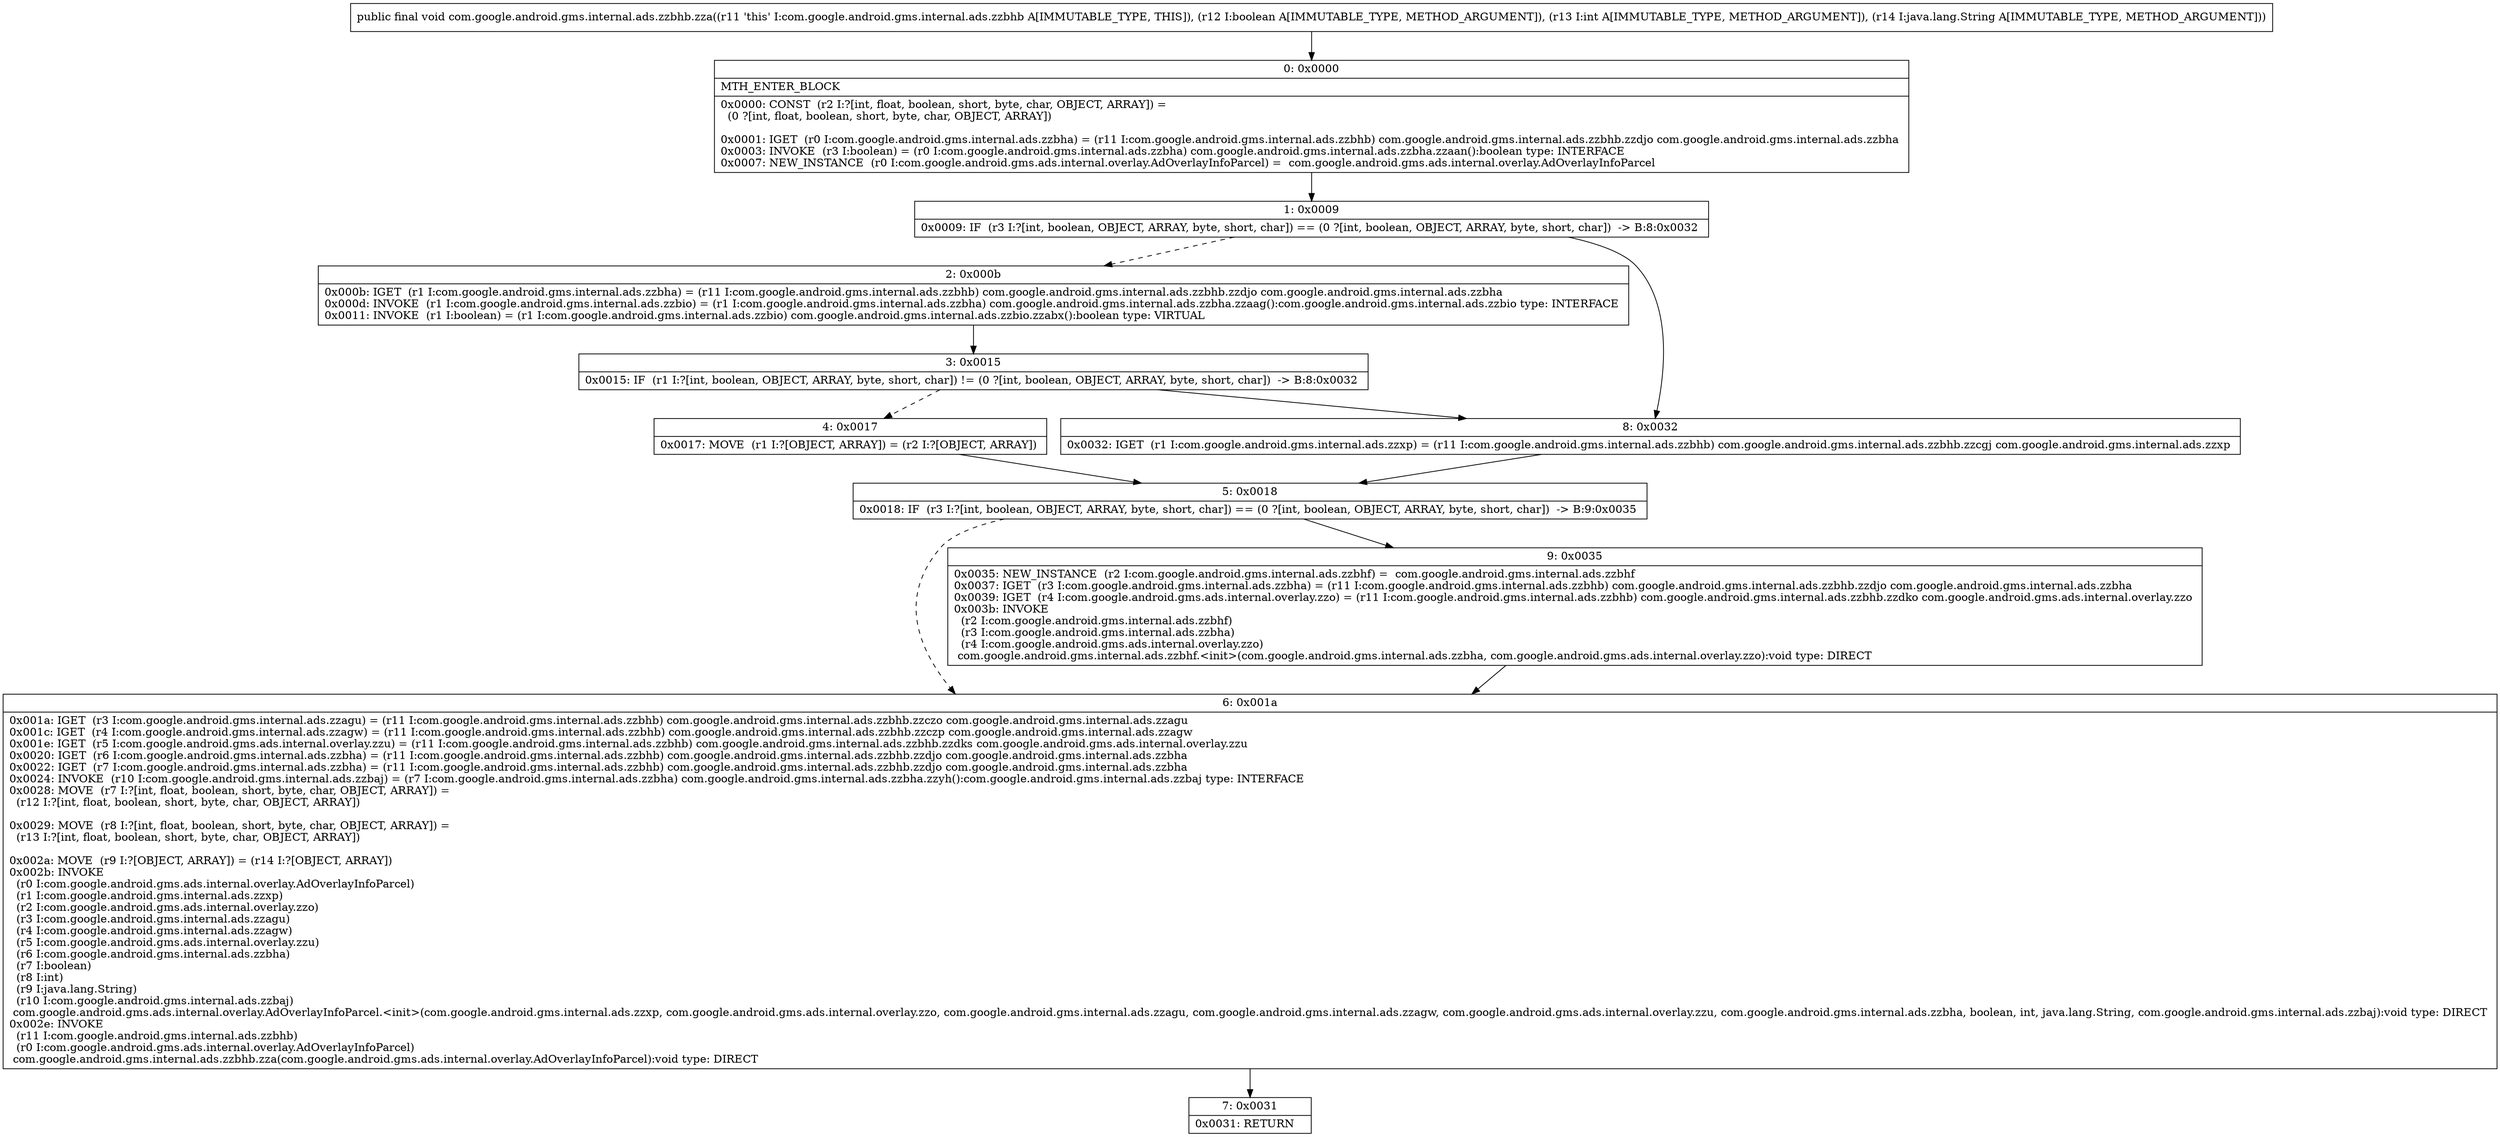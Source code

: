 digraph "CFG forcom.google.android.gms.internal.ads.zzbhb.zza(ZILjava\/lang\/String;)V" {
Node_0 [shape=record,label="{0\:\ 0x0000|MTH_ENTER_BLOCK\l|0x0000: CONST  (r2 I:?[int, float, boolean, short, byte, char, OBJECT, ARRAY]) = \l  (0 ?[int, float, boolean, short, byte, char, OBJECT, ARRAY])\l \l0x0001: IGET  (r0 I:com.google.android.gms.internal.ads.zzbha) = (r11 I:com.google.android.gms.internal.ads.zzbhb) com.google.android.gms.internal.ads.zzbhb.zzdjo com.google.android.gms.internal.ads.zzbha \l0x0003: INVOKE  (r3 I:boolean) = (r0 I:com.google.android.gms.internal.ads.zzbha) com.google.android.gms.internal.ads.zzbha.zzaan():boolean type: INTERFACE \l0x0007: NEW_INSTANCE  (r0 I:com.google.android.gms.ads.internal.overlay.AdOverlayInfoParcel) =  com.google.android.gms.ads.internal.overlay.AdOverlayInfoParcel \l}"];
Node_1 [shape=record,label="{1\:\ 0x0009|0x0009: IF  (r3 I:?[int, boolean, OBJECT, ARRAY, byte, short, char]) == (0 ?[int, boolean, OBJECT, ARRAY, byte, short, char])  \-\> B:8:0x0032 \l}"];
Node_2 [shape=record,label="{2\:\ 0x000b|0x000b: IGET  (r1 I:com.google.android.gms.internal.ads.zzbha) = (r11 I:com.google.android.gms.internal.ads.zzbhb) com.google.android.gms.internal.ads.zzbhb.zzdjo com.google.android.gms.internal.ads.zzbha \l0x000d: INVOKE  (r1 I:com.google.android.gms.internal.ads.zzbio) = (r1 I:com.google.android.gms.internal.ads.zzbha) com.google.android.gms.internal.ads.zzbha.zzaag():com.google.android.gms.internal.ads.zzbio type: INTERFACE \l0x0011: INVOKE  (r1 I:boolean) = (r1 I:com.google.android.gms.internal.ads.zzbio) com.google.android.gms.internal.ads.zzbio.zzabx():boolean type: VIRTUAL \l}"];
Node_3 [shape=record,label="{3\:\ 0x0015|0x0015: IF  (r1 I:?[int, boolean, OBJECT, ARRAY, byte, short, char]) != (0 ?[int, boolean, OBJECT, ARRAY, byte, short, char])  \-\> B:8:0x0032 \l}"];
Node_4 [shape=record,label="{4\:\ 0x0017|0x0017: MOVE  (r1 I:?[OBJECT, ARRAY]) = (r2 I:?[OBJECT, ARRAY]) \l}"];
Node_5 [shape=record,label="{5\:\ 0x0018|0x0018: IF  (r3 I:?[int, boolean, OBJECT, ARRAY, byte, short, char]) == (0 ?[int, boolean, OBJECT, ARRAY, byte, short, char])  \-\> B:9:0x0035 \l}"];
Node_6 [shape=record,label="{6\:\ 0x001a|0x001a: IGET  (r3 I:com.google.android.gms.internal.ads.zzagu) = (r11 I:com.google.android.gms.internal.ads.zzbhb) com.google.android.gms.internal.ads.zzbhb.zzczo com.google.android.gms.internal.ads.zzagu \l0x001c: IGET  (r4 I:com.google.android.gms.internal.ads.zzagw) = (r11 I:com.google.android.gms.internal.ads.zzbhb) com.google.android.gms.internal.ads.zzbhb.zzczp com.google.android.gms.internal.ads.zzagw \l0x001e: IGET  (r5 I:com.google.android.gms.ads.internal.overlay.zzu) = (r11 I:com.google.android.gms.internal.ads.zzbhb) com.google.android.gms.internal.ads.zzbhb.zzdks com.google.android.gms.ads.internal.overlay.zzu \l0x0020: IGET  (r6 I:com.google.android.gms.internal.ads.zzbha) = (r11 I:com.google.android.gms.internal.ads.zzbhb) com.google.android.gms.internal.ads.zzbhb.zzdjo com.google.android.gms.internal.ads.zzbha \l0x0022: IGET  (r7 I:com.google.android.gms.internal.ads.zzbha) = (r11 I:com.google.android.gms.internal.ads.zzbhb) com.google.android.gms.internal.ads.zzbhb.zzdjo com.google.android.gms.internal.ads.zzbha \l0x0024: INVOKE  (r10 I:com.google.android.gms.internal.ads.zzbaj) = (r7 I:com.google.android.gms.internal.ads.zzbha) com.google.android.gms.internal.ads.zzbha.zzyh():com.google.android.gms.internal.ads.zzbaj type: INTERFACE \l0x0028: MOVE  (r7 I:?[int, float, boolean, short, byte, char, OBJECT, ARRAY]) = \l  (r12 I:?[int, float, boolean, short, byte, char, OBJECT, ARRAY])\l \l0x0029: MOVE  (r8 I:?[int, float, boolean, short, byte, char, OBJECT, ARRAY]) = \l  (r13 I:?[int, float, boolean, short, byte, char, OBJECT, ARRAY])\l \l0x002a: MOVE  (r9 I:?[OBJECT, ARRAY]) = (r14 I:?[OBJECT, ARRAY]) \l0x002b: INVOKE  \l  (r0 I:com.google.android.gms.ads.internal.overlay.AdOverlayInfoParcel)\l  (r1 I:com.google.android.gms.internal.ads.zzxp)\l  (r2 I:com.google.android.gms.ads.internal.overlay.zzo)\l  (r3 I:com.google.android.gms.internal.ads.zzagu)\l  (r4 I:com.google.android.gms.internal.ads.zzagw)\l  (r5 I:com.google.android.gms.ads.internal.overlay.zzu)\l  (r6 I:com.google.android.gms.internal.ads.zzbha)\l  (r7 I:boolean)\l  (r8 I:int)\l  (r9 I:java.lang.String)\l  (r10 I:com.google.android.gms.internal.ads.zzbaj)\l com.google.android.gms.ads.internal.overlay.AdOverlayInfoParcel.\<init\>(com.google.android.gms.internal.ads.zzxp, com.google.android.gms.ads.internal.overlay.zzo, com.google.android.gms.internal.ads.zzagu, com.google.android.gms.internal.ads.zzagw, com.google.android.gms.ads.internal.overlay.zzu, com.google.android.gms.internal.ads.zzbha, boolean, int, java.lang.String, com.google.android.gms.internal.ads.zzbaj):void type: DIRECT \l0x002e: INVOKE  \l  (r11 I:com.google.android.gms.internal.ads.zzbhb)\l  (r0 I:com.google.android.gms.ads.internal.overlay.AdOverlayInfoParcel)\l com.google.android.gms.internal.ads.zzbhb.zza(com.google.android.gms.ads.internal.overlay.AdOverlayInfoParcel):void type: DIRECT \l}"];
Node_7 [shape=record,label="{7\:\ 0x0031|0x0031: RETURN   \l}"];
Node_8 [shape=record,label="{8\:\ 0x0032|0x0032: IGET  (r1 I:com.google.android.gms.internal.ads.zzxp) = (r11 I:com.google.android.gms.internal.ads.zzbhb) com.google.android.gms.internal.ads.zzbhb.zzcgj com.google.android.gms.internal.ads.zzxp \l}"];
Node_9 [shape=record,label="{9\:\ 0x0035|0x0035: NEW_INSTANCE  (r2 I:com.google.android.gms.internal.ads.zzbhf) =  com.google.android.gms.internal.ads.zzbhf \l0x0037: IGET  (r3 I:com.google.android.gms.internal.ads.zzbha) = (r11 I:com.google.android.gms.internal.ads.zzbhb) com.google.android.gms.internal.ads.zzbhb.zzdjo com.google.android.gms.internal.ads.zzbha \l0x0039: IGET  (r4 I:com.google.android.gms.ads.internal.overlay.zzo) = (r11 I:com.google.android.gms.internal.ads.zzbhb) com.google.android.gms.internal.ads.zzbhb.zzdko com.google.android.gms.ads.internal.overlay.zzo \l0x003b: INVOKE  \l  (r2 I:com.google.android.gms.internal.ads.zzbhf)\l  (r3 I:com.google.android.gms.internal.ads.zzbha)\l  (r4 I:com.google.android.gms.ads.internal.overlay.zzo)\l com.google.android.gms.internal.ads.zzbhf.\<init\>(com.google.android.gms.internal.ads.zzbha, com.google.android.gms.ads.internal.overlay.zzo):void type: DIRECT \l}"];
MethodNode[shape=record,label="{public final void com.google.android.gms.internal.ads.zzbhb.zza((r11 'this' I:com.google.android.gms.internal.ads.zzbhb A[IMMUTABLE_TYPE, THIS]), (r12 I:boolean A[IMMUTABLE_TYPE, METHOD_ARGUMENT]), (r13 I:int A[IMMUTABLE_TYPE, METHOD_ARGUMENT]), (r14 I:java.lang.String A[IMMUTABLE_TYPE, METHOD_ARGUMENT])) }"];
MethodNode -> Node_0;
Node_0 -> Node_1;
Node_1 -> Node_2[style=dashed];
Node_1 -> Node_8;
Node_2 -> Node_3;
Node_3 -> Node_4[style=dashed];
Node_3 -> Node_8;
Node_4 -> Node_5;
Node_5 -> Node_6[style=dashed];
Node_5 -> Node_9;
Node_6 -> Node_7;
Node_8 -> Node_5;
Node_9 -> Node_6;
}

